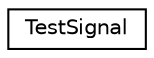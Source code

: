 digraph G
{
  edge [fontname="Helvetica",fontsize="10",labelfontname="Helvetica",labelfontsize="10"];
  node [fontname="Helvetica",fontsize="10",shape=record];
  rankdir="LR";
  Node1 [label="TestSignal",height=0.2,width=0.4,color="black", fillcolor="white", style="filled",URL="$structTestSignal.html"];
}

